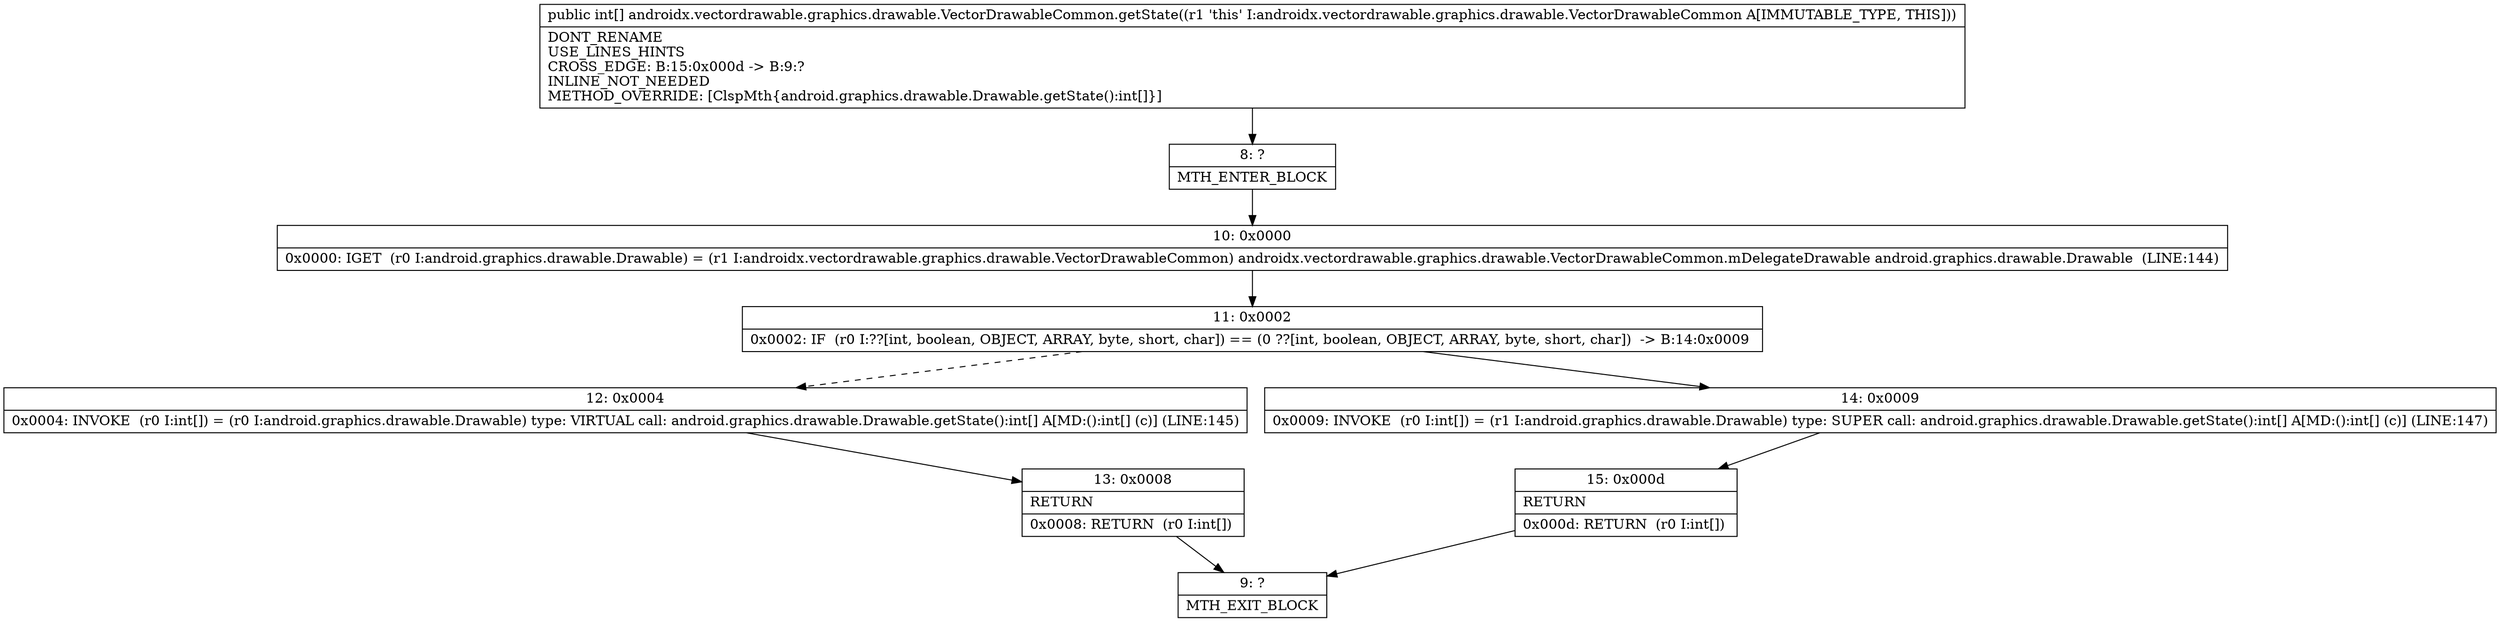 digraph "CFG forandroidx.vectordrawable.graphics.drawable.VectorDrawableCommon.getState()[I" {
Node_8 [shape=record,label="{8\:\ ?|MTH_ENTER_BLOCK\l}"];
Node_10 [shape=record,label="{10\:\ 0x0000|0x0000: IGET  (r0 I:android.graphics.drawable.Drawable) = (r1 I:androidx.vectordrawable.graphics.drawable.VectorDrawableCommon) androidx.vectordrawable.graphics.drawable.VectorDrawableCommon.mDelegateDrawable android.graphics.drawable.Drawable  (LINE:144)\l}"];
Node_11 [shape=record,label="{11\:\ 0x0002|0x0002: IF  (r0 I:??[int, boolean, OBJECT, ARRAY, byte, short, char]) == (0 ??[int, boolean, OBJECT, ARRAY, byte, short, char])  \-\> B:14:0x0009 \l}"];
Node_12 [shape=record,label="{12\:\ 0x0004|0x0004: INVOKE  (r0 I:int[]) = (r0 I:android.graphics.drawable.Drawable) type: VIRTUAL call: android.graphics.drawable.Drawable.getState():int[] A[MD:():int[] (c)] (LINE:145)\l}"];
Node_13 [shape=record,label="{13\:\ 0x0008|RETURN\l|0x0008: RETURN  (r0 I:int[]) \l}"];
Node_9 [shape=record,label="{9\:\ ?|MTH_EXIT_BLOCK\l}"];
Node_14 [shape=record,label="{14\:\ 0x0009|0x0009: INVOKE  (r0 I:int[]) = (r1 I:android.graphics.drawable.Drawable) type: SUPER call: android.graphics.drawable.Drawable.getState():int[] A[MD:():int[] (c)] (LINE:147)\l}"];
Node_15 [shape=record,label="{15\:\ 0x000d|RETURN\l|0x000d: RETURN  (r0 I:int[]) \l}"];
MethodNode[shape=record,label="{public int[] androidx.vectordrawable.graphics.drawable.VectorDrawableCommon.getState((r1 'this' I:androidx.vectordrawable.graphics.drawable.VectorDrawableCommon A[IMMUTABLE_TYPE, THIS]))  | DONT_RENAME\lUSE_LINES_HINTS\lCROSS_EDGE: B:15:0x000d \-\> B:9:?\lINLINE_NOT_NEEDED\lMETHOD_OVERRIDE: [ClspMth\{android.graphics.drawable.Drawable.getState():int[]\}]\l}"];
MethodNode -> Node_8;Node_8 -> Node_10;
Node_10 -> Node_11;
Node_11 -> Node_12[style=dashed];
Node_11 -> Node_14;
Node_12 -> Node_13;
Node_13 -> Node_9;
Node_14 -> Node_15;
Node_15 -> Node_9;
}

